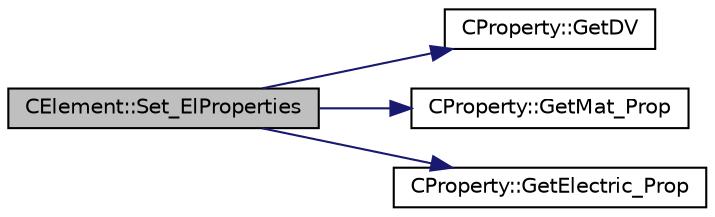 digraph "CElement::Set_ElProperties"
{
  edge [fontname="Helvetica",fontsize="10",labelfontname="Helvetica",labelfontsize="10"];
  node [fontname="Helvetica",fontsize="10",shape=record];
  rankdir="LR";
  Node302 [label="CElement::Set_ElProperties",height=0.2,width=0.4,color="black", fillcolor="grey75", style="filled", fontcolor="black"];
  Node302 -> Node303 [color="midnightblue",fontsize="10",style="solid",fontname="Helvetica"];
  Node303 [label="CProperty::GetDV",height=0.2,width=0.4,color="black", fillcolor="white", style="filled",URL="$class_c_property.html#a903e86823bf39c0aee76101d401668c5",tooltip="Get index of the design variable. "];
  Node302 -> Node304 [color="midnightblue",fontsize="10",style="solid",fontname="Helvetica"];
  Node304 [label="CProperty::GetMat_Prop",height=0.2,width=0.4,color="black", fillcolor="white", style="filled",URL="$class_c_property.html#ae052b949ce07fbd8906850d8098862cf",tooltip="Get index of the physical properties. "];
  Node302 -> Node305 [color="midnightblue",fontsize="10",style="solid",fontname="Helvetica"];
  Node305 [label="CProperty::GetElectric_Prop",height=0.2,width=0.4,color="black", fillcolor="white", style="filled",URL="$class_c_property.html#a39808d4c3a823fee58948e00f3abb002",tooltip="Get index of the electric properties. "];
}
